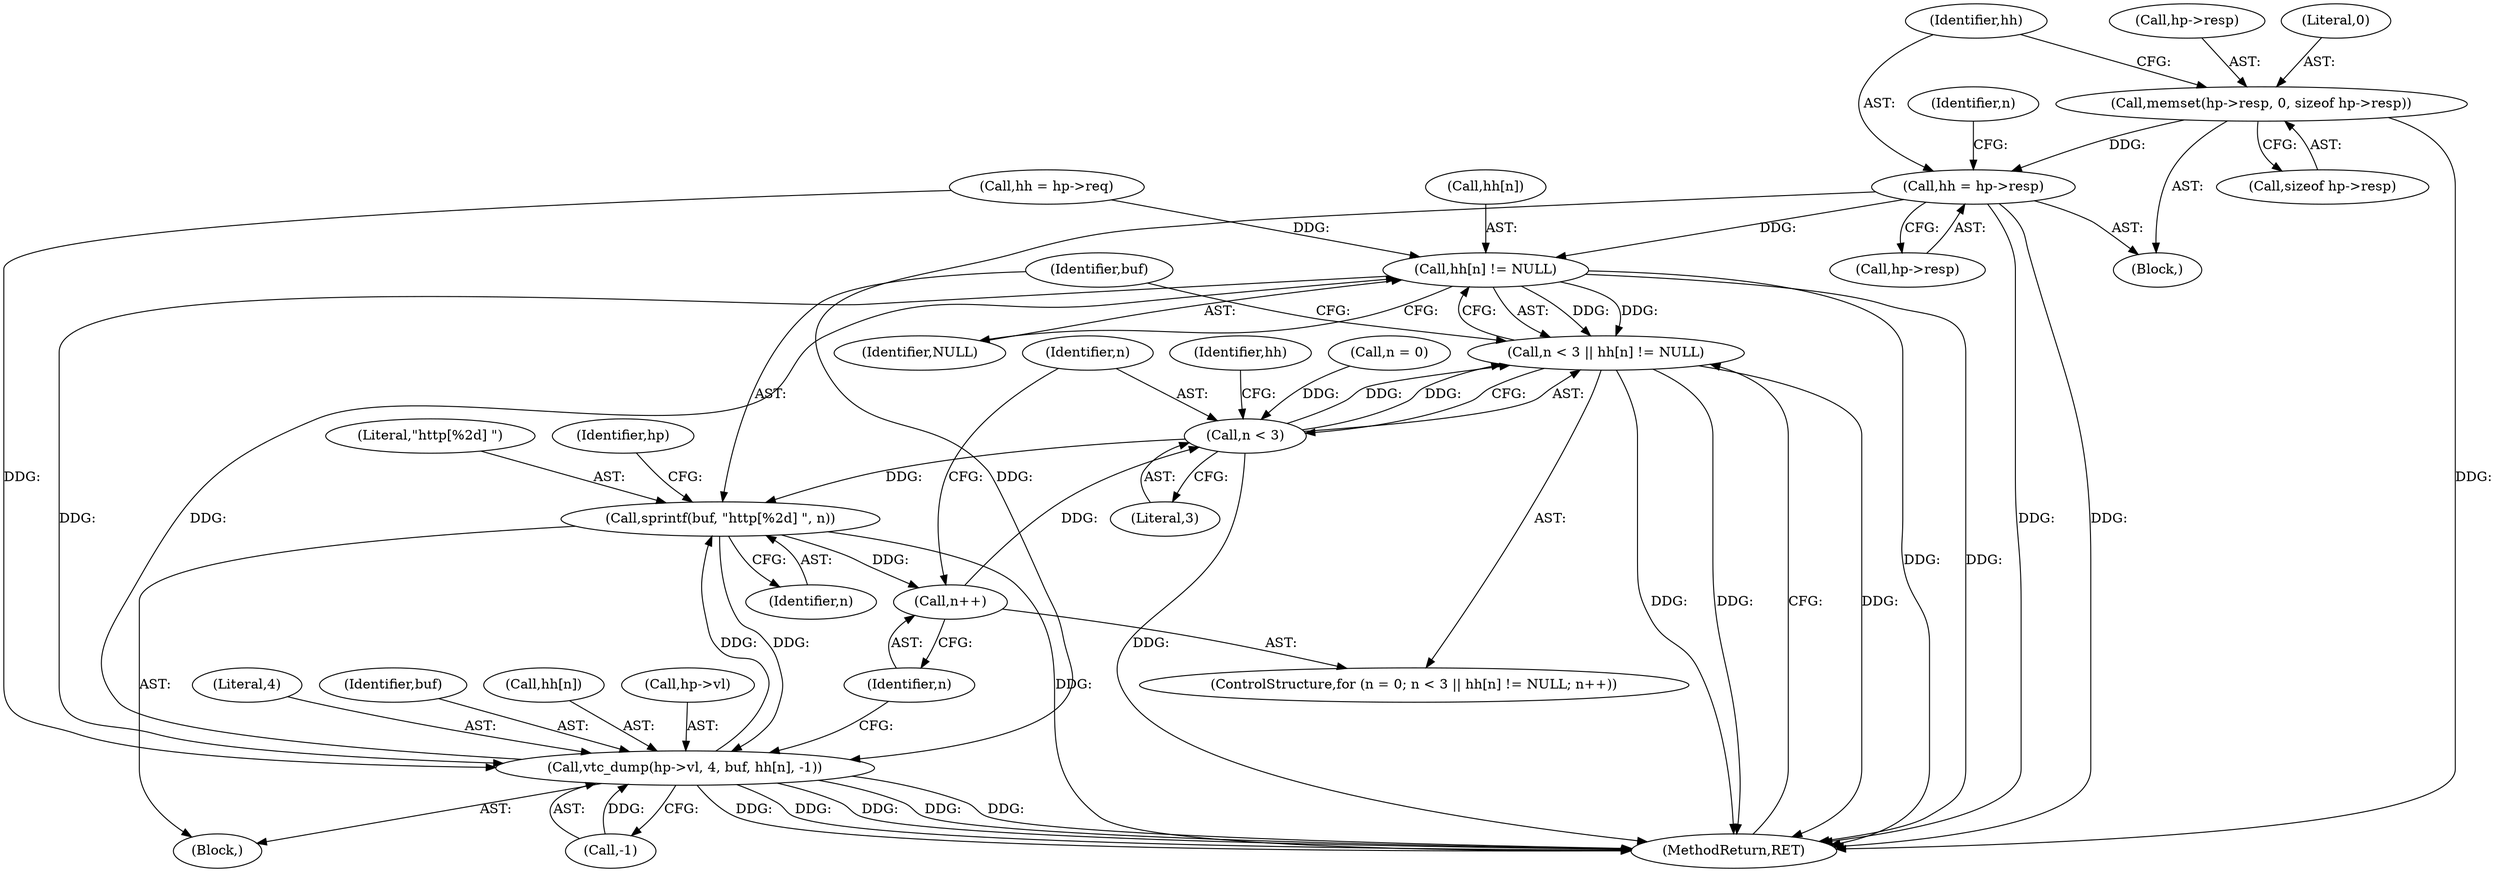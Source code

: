 digraph "0_Varnish-Cache_85e8468bec9416bd7e16b0d80cb820ecd2b330c3_2@API" {
"1000136" [label="(Call,memset(hp->resp, 0, sizeof hp->resp))"];
"1000145" [label="(Call,hh = hp->resp)"];
"1000330" [label="(Call,hh[n] != NULL)"];
"1000326" [label="(Call,n < 3 || hh[n] != NULL)"];
"1000342" [label="(Call,vtc_dump(hp->vl, 4, buf, hh[n], -1))"];
"1000338" [label="(Call,sprintf(buf, \"http[%2d] \", n))"];
"1000335" [label="(Call,n++)"];
"1000327" [label="(Call,n < 3)"];
"1000146" [label="(Identifier,hh)"];
"1000331" [label="(Call,hh[n])"];
"1000346" [label="(Literal,4)"];
"1000323" [label="(Call,n = 0)"];
"1000338" [label="(Call,sprintf(buf, \"http[%2d] \", n))"];
"1000347" [label="(Identifier,buf)"];
"1000335" [label="(Call,n++)"];
"1000329" [label="(Literal,3)"];
"1000136" [label="(Call,memset(hp->resp, 0, sizeof hp->resp))"];
"1000336" [label="(Identifier,n)"];
"1000145" [label="(Call,hh = hp->resp)"];
"1000137" [label="(Call,hp->resp)"];
"1000135" [label="(Block,)"];
"1000340" [label="(Literal,\"http[%2d] \")"];
"1000328" [label="(Identifier,n)"];
"1000342" [label="(Call,vtc_dump(hp->vl, 4, buf, hh[n], -1))"];
"1000322" [label="(ControlStructure,for (n = 0; n < 3 || hh[n] != NULL; n++))"];
"1000337" [label="(Block,)"];
"1000332" [label="(Identifier,hh)"];
"1000141" [label="(Call,sizeof hp->resp)"];
"1000348" [label="(Call,hh[n])"];
"1000351" [label="(Call,-1)"];
"1000343" [label="(Call,hp->vl)"];
"1000326" [label="(Call,n < 3 || hh[n] != NULL)"];
"1000344" [label="(Identifier,hp)"];
"1000339" [label="(Identifier,buf)"];
"1000129" [label="(Call,hh = hp->req)"];
"1000334" [label="(Identifier,NULL)"];
"1000341" [label="(Identifier,n)"];
"1000147" [label="(Call,hp->resp)"];
"1000151" [label="(Identifier,n)"];
"1000330" [label="(Call,hh[n] != NULL)"];
"1000140" [label="(Literal,0)"];
"1000327" [label="(Call,n < 3)"];
"1000353" [label="(MethodReturn,RET)"];
"1000136" -> "1000135"  [label="AST: "];
"1000136" -> "1000141"  [label="CFG: "];
"1000137" -> "1000136"  [label="AST: "];
"1000140" -> "1000136"  [label="AST: "];
"1000141" -> "1000136"  [label="AST: "];
"1000146" -> "1000136"  [label="CFG: "];
"1000136" -> "1000353"  [label="DDG: "];
"1000136" -> "1000145"  [label="DDG: "];
"1000145" -> "1000135"  [label="AST: "];
"1000145" -> "1000147"  [label="CFG: "];
"1000146" -> "1000145"  [label="AST: "];
"1000147" -> "1000145"  [label="AST: "];
"1000151" -> "1000145"  [label="CFG: "];
"1000145" -> "1000353"  [label="DDG: "];
"1000145" -> "1000353"  [label="DDG: "];
"1000145" -> "1000330"  [label="DDG: "];
"1000145" -> "1000342"  [label="DDG: "];
"1000330" -> "1000326"  [label="AST: "];
"1000330" -> "1000334"  [label="CFG: "];
"1000331" -> "1000330"  [label="AST: "];
"1000334" -> "1000330"  [label="AST: "];
"1000326" -> "1000330"  [label="CFG: "];
"1000330" -> "1000353"  [label="DDG: "];
"1000330" -> "1000353"  [label="DDG: "];
"1000330" -> "1000326"  [label="DDG: "];
"1000330" -> "1000326"  [label="DDG: "];
"1000129" -> "1000330"  [label="DDG: "];
"1000342" -> "1000330"  [label="DDG: "];
"1000330" -> "1000342"  [label="DDG: "];
"1000326" -> "1000322"  [label="AST: "];
"1000326" -> "1000327"  [label="CFG: "];
"1000327" -> "1000326"  [label="AST: "];
"1000339" -> "1000326"  [label="CFG: "];
"1000353" -> "1000326"  [label="CFG: "];
"1000326" -> "1000353"  [label="DDG: "];
"1000326" -> "1000353"  [label="DDG: "];
"1000326" -> "1000353"  [label="DDG: "];
"1000327" -> "1000326"  [label="DDG: "];
"1000327" -> "1000326"  [label="DDG: "];
"1000342" -> "1000337"  [label="AST: "];
"1000342" -> "1000351"  [label="CFG: "];
"1000343" -> "1000342"  [label="AST: "];
"1000346" -> "1000342"  [label="AST: "];
"1000347" -> "1000342"  [label="AST: "];
"1000348" -> "1000342"  [label="AST: "];
"1000351" -> "1000342"  [label="AST: "];
"1000336" -> "1000342"  [label="CFG: "];
"1000342" -> "1000353"  [label="DDG: "];
"1000342" -> "1000353"  [label="DDG: "];
"1000342" -> "1000353"  [label="DDG: "];
"1000342" -> "1000353"  [label="DDG: "];
"1000342" -> "1000353"  [label="DDG: "];
"1000342" -> "1000338"  [label="DDG: "];
"1000338" -> "1000342"  [label="DDG: "];
"1000129" -> "1000342"  [label="DDG: "];
"1000351" -> "1000342"  [label="DDG: "];
"1000338" -> "1000337"  [label="AST: "];
"1000338" -> "1000341"  [label="CFG: "];
"1000339" -> "1000338"  [label="AST: "];
"1000340" -> "1000338"  [label="AST: "];
"1000341" -> "1000338"  [label="AST: "];
"1000344" -> "1000338"  [label="CFG: "];
"1000338" -> "1000353"  [label="DDG: "];
"1000338" -> "1000335"  [label="DDG: "];
"1000327" -> "1000338"  [label="DDG: "];
"1000335" -> "1000322"  [label="AST: "];
"1000335" -> "1000336"  [label="CFG: "];
"1000336" -> "1000335"  [label="AST: "];
"1000328" -> "1000335"  [label="CFG: "];
"1000335" -> "1000327"  [label="DDG: "];
"1000327" -> "1000329"  [label="CFG: "];
"1000328" -> "1000327"  [label="AST: "];
"1000329" -> "1000327"  [label="AST: "];
"1000332" -> "1000327"  [label="CFG: "];
"1000327" -> "1000353"  [label="DDG: "];
"1000323" -> "1000327"  [label="DDG: "];
}
